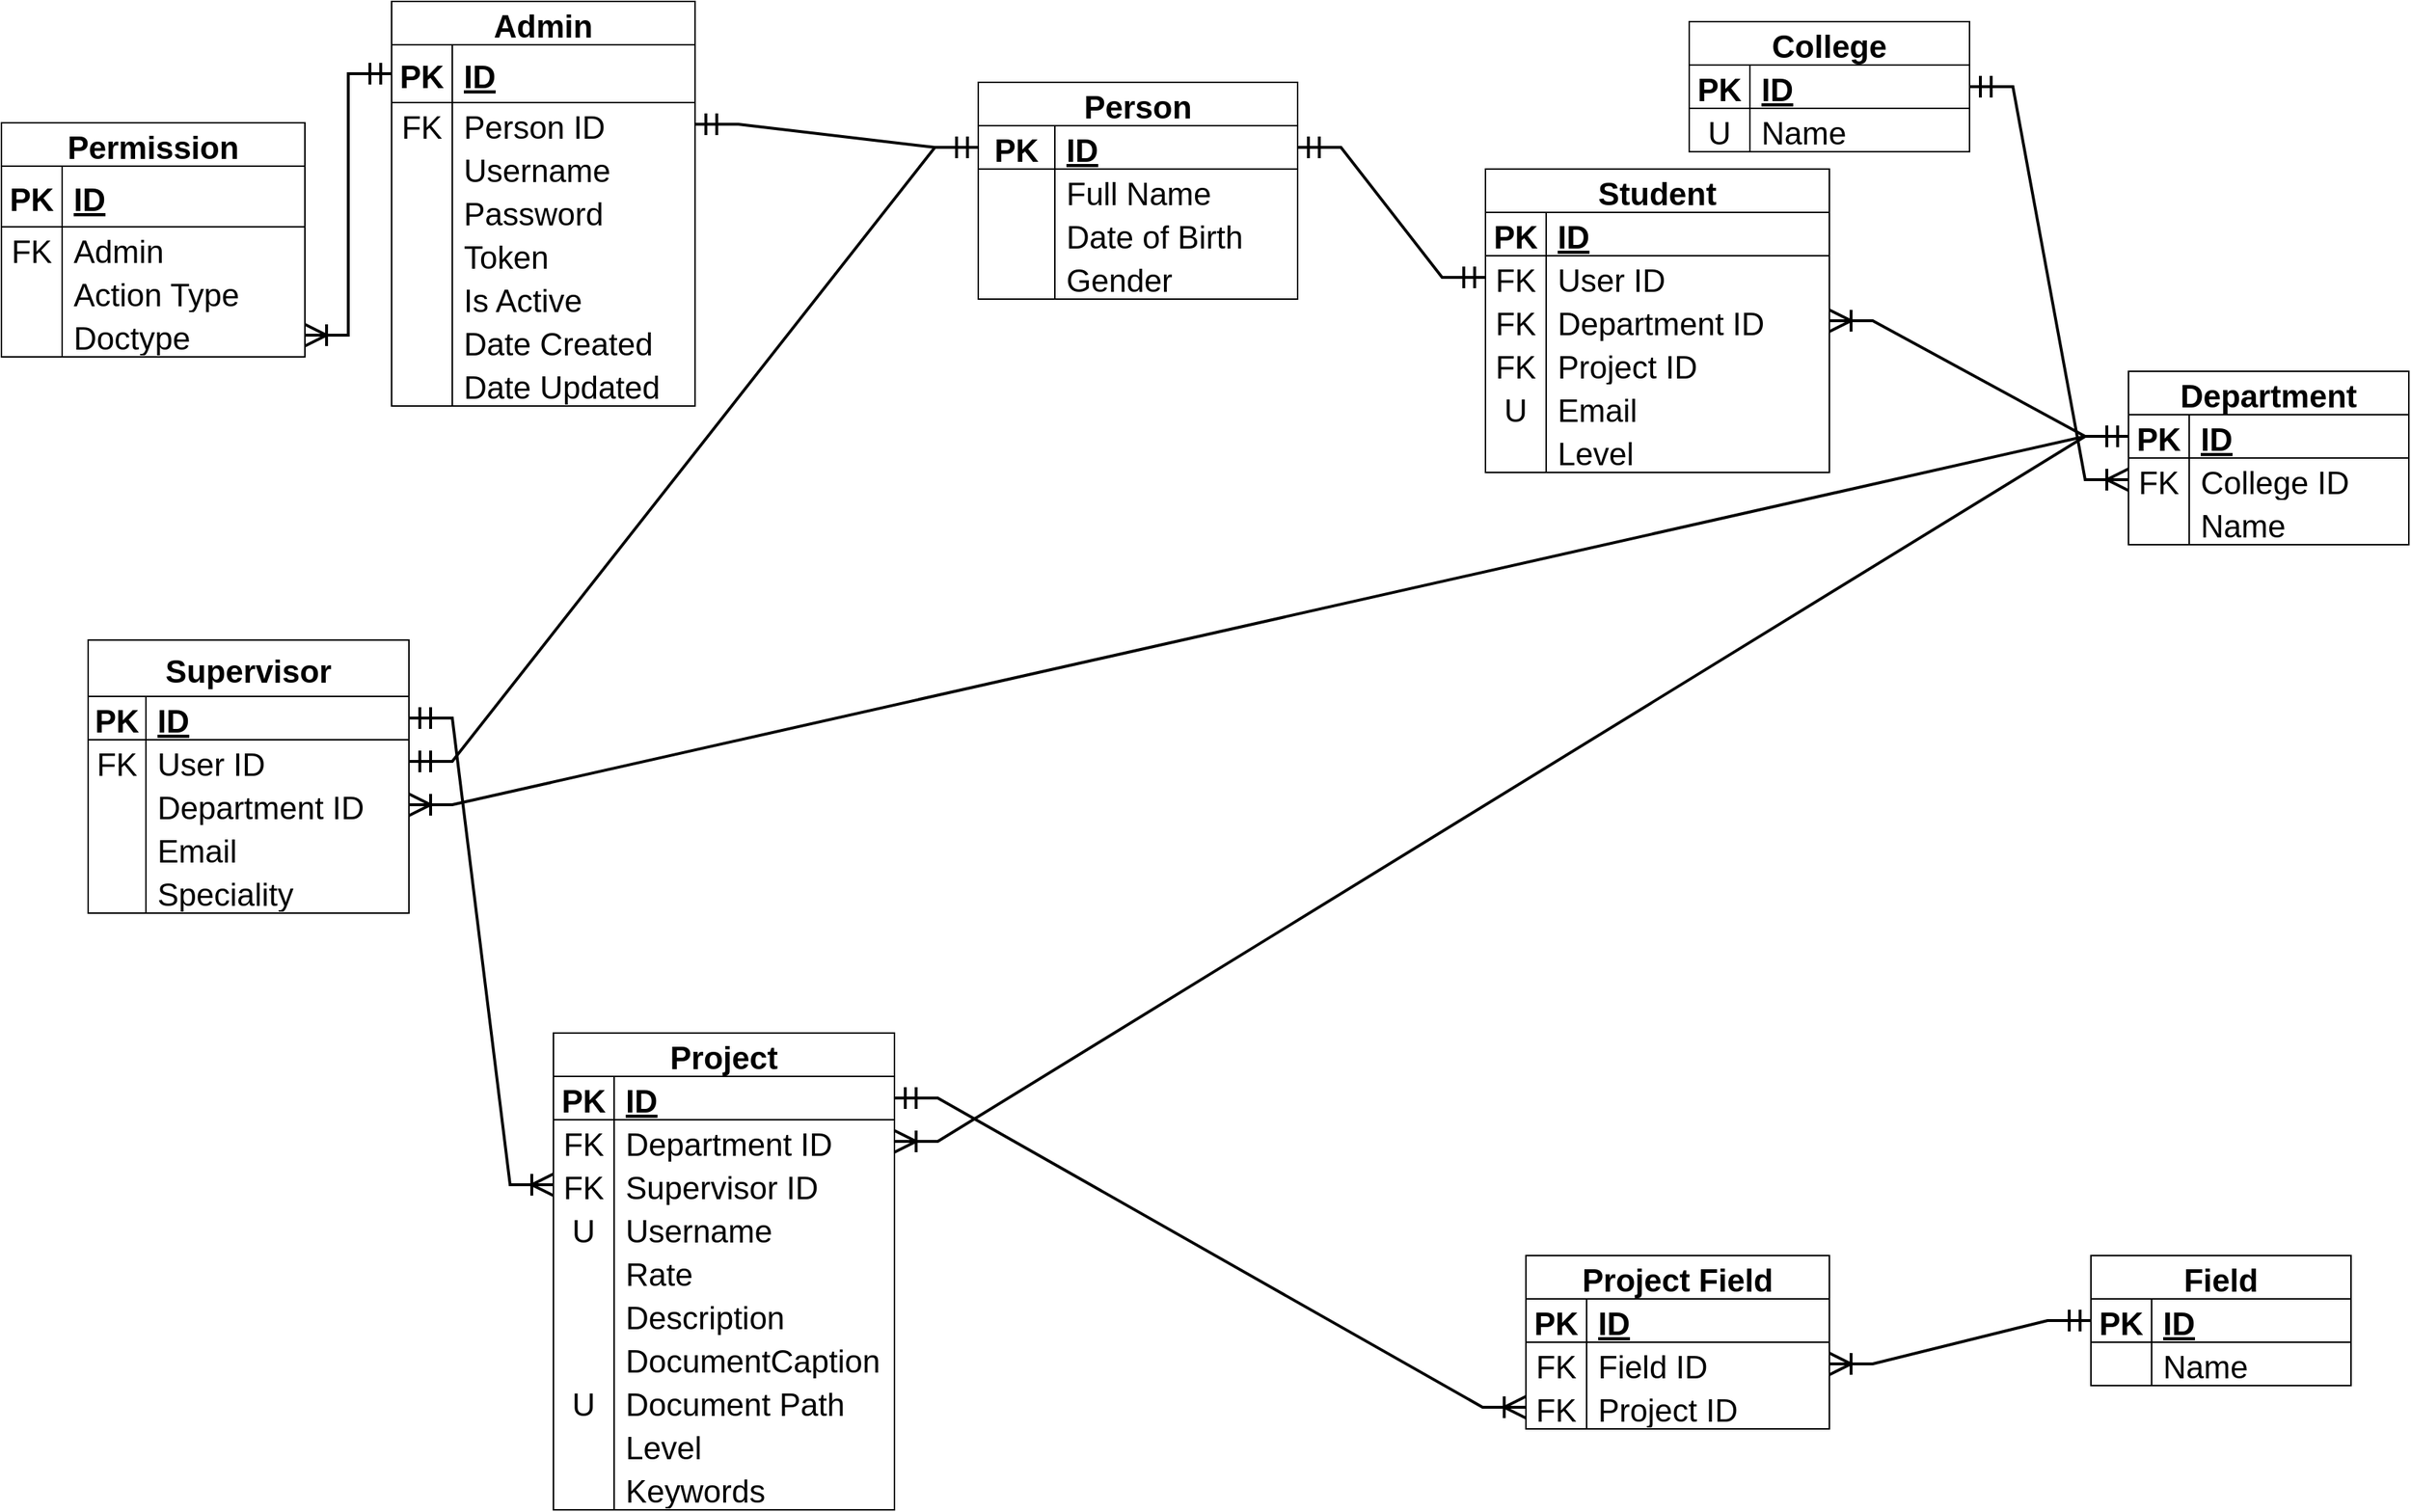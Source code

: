<mxfile version="20.7.4" type="device"><diagram id="R2lEEEUBdFMjLlhIrx00" name="Page-1"><mxGraphModel dx="2676" dy="1296" grid="1" gridSize="14" guides="1" tooltips="1" connect="1" arrows="1" fold="1" page="1" pageScale="1" pageWidth="850" pageHeight="1100" math="0" shadow="0" extFonts="Permanent Marker^https://fonts.googleapis.com/css?family=Permanent+Marker"><root><mxCell id="0"/><mxCell id="1" parent="0"/><mxCell id="oa92ExhBKYQ9j9GB8TFE-1" value="College" style="shape=table;startSize=30;container=1;collapsible=1;childLayout=tableLayout;fixedRows=1;rowLines=0;fontStyle=1;align=center;resizeLast=1;fontSize=22;rounded=0;" parent="1" vertex="1"><mxGeometry x="1178" y="28" width="194" height="90" as="geometry"/></mxCell><mxCell id="oa92ExhBKYQ9j9GB8TFE-2" value="" style="shape=tableRow;horizontal=0;startSize=0;swimlaneHead=0;swimlaneBody=0;fillColor=none;collapsible=0;dropTarget=0;points=[[0,0.5],[1,0.5]];portConstraint=eastwest;top=0;left=0;right=0;bottom=1;fontSize=22;rounded=0;" parent="oa92ExhBKYQ9j9GB8TFE-1" vertex="1"><mxGeometry y="30" width="194" height="30" as="geometry"/></mxCell><mxCell id="oa92ExhBKYQ9j9GB8TFE-3" value="PK" style="shape=partialRectangle;connectable=0;fillColor=none;top=0;left=0;bottom=0;right=0;fontStyle=1;overflow=hidden;fontSize=22;rounded=0;" parent="oa92ExhBKYQ9j9GB8TFE-2" vertex="1"><mxGeometry width="42" height="30" as="geometry"><mxRectangle width="42" height="30" as="alternateBounds"/></mxGeometry></mxCell><mxCell id="oa92ExhBKYQ9j9GB8TFE-4" value="ID" style="shape=partialRectangle;connectable=0;fillColor=none;top=0;left=0;bottom=0;right=0;align=left;spacingLeft=6;fontStyle=5;overflow=hidden;fontSize=22;rounded=0;" parent="oa92ExhBKYQ9j9GB8TFE-2" vertex="1"><mxGeometry x="42" width="152" height="30" as="geometry"><mxRectangle width="152" height="30" as="alternateBounds"/></mxGeometry></mxCell><mxCell id="oa92ExhBKYQ9j9GB8TFE-5" value="" style="shape=tableRow;horizontal=0;startSize=0;swimlaneHead=0;swimlaneBody=0;fillColor=none;collapsible=0;dropTarget=0;points=[[0,0.5],[1,0.5]];portConstraint=eastwest;top=0;left=0;right=0;bottom=0;fontSize=22;rounded=0;" parent="oa92ExhBKYQ9j9GB8TFE-1" vertex="1"><mxGeometry y="60" width="194" height="30" as="geometry"/></mxCell><mxCell id="oa92ExhBKYQ9j9GB8TFE-6" value="U" style="shape=partialRectangle;connectable=0;fillColor=none;top=0;left=0;bottom=0;right=0;editable=1;overflow=hidden;fontSize=22;rounded=0;" parent="oa92ExhBKYQ9j9GB8TFE-5" vertex="1"><mxGeometry width="42" height="30" as="geometry"><mxRectangle width="42" height="30" as="alternateBounds"/></mxGeometry></mxCell><mxCell id="oa92ExhBKYQ9j9GB8TFE-7" value="Name" style="shape=partialRectangle;connectable=0;fillColor=none;top=0;left=0;bottom=0;right=0;align=left;spacingLeft=6;overflow=hidden;fontSize=22;rounded=0;" parent="oa92ExhBKYQ9j9GB8TFE-5" vertex="1"><mxGeometry x="42" width="152" height="30" as="geometry"><mxRectangle width="152" height="30" as="alternateBounds"/></mxGeometry></mxCell><mxCell id="oa92ExhBKYQ9j9GB8TFE-28" value="Person" style="shape=table;startSize=30;container=1;collapsible=1;childLayout=tableLayout;fixedRows=1;rowLines=0;fontStyle=1;align=center;resizeLast=1;fontSize=22;rounded=0;" parent="1" vertex="1"><mxGeometry x="686" y="70" width="221" height="150" as="geometry"/></mxCell><mxCell id="oa92ExhBKYQ9j9GB8TFE-29" value="" style="shape=tableRow;horizontal=0;startSize=0;swimlaneHead=0;swimlaneBody=0;fillColor=none;collapsible=0;dropTarget=0;points=[[0,0.5],[1,0.5]];portConstraint=eastwest;top=0;left=0;right=0;bottom=1;fontSize=22;rounded=0;" parent="oa92ExhBKYQ9j9GB8TFE-28" vertex="1"><mxGeometry y="30" width="221" height="30" as="geometry"/></mxCell><mxCell id="oa92ExhBKYQ9j9GB8TFE-30" value="PK" style="shape=partialRectangle;connectable=0;fillColor=none;top=0;left=0;bottom=0;right=0;fontStyle=1;overflow=hidden;fontSize=22;rounded=0;" parent="oa92ExhBKYQ9j9GB8TFE-29" vertex="1"><mxGeometry width="53" height="30" as="geometry"><mxRectangle width="53" height="30" as="alternateBounds"/></mxGeometry></mxCell><mxCell id="oa92ExhBKYQ9j9GB8TFE-31" value="ID" style="shape=partialRectangle;connectable=0;fillColor=none;top=0;left=0;bottom=0;right=0;align=left;spacingLeft=6;fontStyle=5;overflow=hidden;fontSize=22;rounded=0;" parent="oa92ExhBKYQ9j9GB8TFE-29" vertex="1"><mxGeometry x="53" width="168" height="30" as="geometry"><mxRectangle width="168" height="30" as="alternateBounds"/></mxGeometry></mxCell><mxCell id="oa92ExhBKYQ9j9GB8TFE-32" value="" style="shape=tableRow;horizontal=0;startSize=0;swimlaneHead=0;swimlaneBody=0;fillColor=none;collapsible=0;dropTarget=0;points=[[0,0.5],[1,0.5]];portConstraint=eastwest;top=0;left=0;right=0;bottom=0;fontSize=22;rounded=0;" parent="oa92ExhBKYQ9j9GB8TFE-28" vertex="1"><mxGeometry y="60" width="221" height="30" as="geometry"/></mxCell><mxCell id="oa92ExhBKYQ9j9GB8TFE-33" value="" style="shape=partialRectangle;connectable=0;fillColor=none;top=0;left=0;bottom=0;right=0;editable=1;overflow=hidden;fontSize=22;rounded=0;" parent="oa92ExhBKYQ9j9GB8TFE-32" vertex="1"><mxGeometry width="53" height="30" as="geometry"><mxRectangle width="53" height="30" as="alternateBounds"/></mxGeometry></mxCell><mxCell id="oa92ExhBKYQ9j9GB8TFE-34" value="Full Name" style="shape=partialRectangle;connectable=0;fillColor=none;top=0;left=0;bottom=0;right=0;align=left;spacingLeft=6;overflow=hidden;fontSize=22;rounded=0;" parent="oa92ExhBKYQ9j9GB8TFE-32" vertex="1"><mxGeometry x="53" width="168" height="30" as="geometry"><mxRectangle width="168" height="30" as="alternateBounds"/></mxGeometry></mxCell><mxCell id="oa92ExhBKYQ9j9GB8TFE-35" value="" style="shape=tableRow;horizontal=0;startSize=0;swimlaneHead=0;swimlaneBody=0;fillColor=none;collapsible=0;dropTarget=0;points=[[0,0.5],[1,0.5]];portConstraint=eastwest;top=0;left=0;right=0;bottom=0;fontSize=22;rounded=0;" parent="oa92ExhBKYQ9j9GB8TFE-28" vertex="1"><mxGeometry y="90" width="221" height="30" as="geometry"/></mxCell><mxCell id="oa92ExhBKYQ9j9GB8TFE-36" value="" style="shape=partialRectangle;connectable=0;fillColor=none;top=0;left=0;bottom=0;right=0;editable=1;overflow=hidden;fontSize=22;rounded=0;" parent="oa92ExhBKYQ9j9GB8TFE-35" vertex="1"><mxGeometry width="53" height="30" as="geometry"><mxRectangle width="53" height="30" as="alternateBounds"/></mxGeometry></mxCell><mxCell id="oa92ExhBKYQ9j9GB8TFE-37" value="Date of Birth" style="shape=partialRectangle;connectable=0;fillColor=none;top=0;left=0;bottom=0;right=0;align=left;spacingLeft=6;overflow=hidden;fontSize=22;rounded=0;" parent="oa92ExhBKYQ9j9GB8TFE-35" vertex="1"><mxGeometry x="53" width="168" height="30" as="geometry"><mxRectangle width="168" height="30" as="alternateBounds"/></mxGeometry></mxCell><mxCell id="oa92ExhBKYQ9j9GB8TFE-41" value="" style="shape=tableRow;horizontal=0;startSize=0;swimlaneHead=0;swimlaneBody=0;fillColor=none;collapsible=0;dropTarget=0;points=[[0,0.5],[1,0.5]];portConstraint=eastwest;top=0;left=0;right=0;bottom=0;fontSize=22;rounded=0;" parent="oa92ExhBKYQ9j9GB8TFE-28" vertex="1"><mxGeometry y="120" width="221" height="30" as="geometry"/></mxCell><mxCell id="oa92ExhBKYQ9j9GB8TFE-42" value="" style="shape=partialRectangle;connectable=0;fillColor=none;top=0;left=0;bottom=0;right=0;editable=1;overflow=hidden;fontSize=22;rounded=0;" parent="oa92ExhBKYQ9j9GB8TFE-41" vertex="1"><mxGeometry width="53" height="30" as="geometry"><mxRectangle width="53" height="30" as="alternateBounds"/></mxGeometry></mxCell><mxCell id="oa92ExhBKYQ9j9GB8TFE-43" value="Gender" style="shape=partialRectangle;connectable=0;fillColor=none;top=0;left=0;bottom=0;right=0;align=left;spacingLeft=6;overflow=hidden;fontSize=22;rounded=0;" parent="oa92ExhBKYQ9j9GB8TFE-41" vertex="1"><mxGeometry x="53" width="168" height="30" as="geometry"><mxRectangle width="168" height="30" as="alternateBounds"/></mxGeometry></mxCell><mxCell id="oa92ExhBKYQ9j9GB8TFE-59" value="Department" style="shape=table;startSize=30;container=1;collapsible=1;childLayout=tableLayout;fixedRows=1;rowLines=0;fontStyle=1;align=center;resizeLast=1;fontSize=22;rounded=0;" parent="1" vertex="1"><mxGeometry x="1482" y="270" width="194" height="120" as="geometry"/></mxCell><mxCell id="oa92ExhBKYQ9j9GB8TFE-60" value="" style="shape=tableRow;horizontal=0;startSize=0;swimlaneHead=0;swimlaneBody=0;fillColor=none;collapsible=0;dropTarget=0;points=[[0,0.5],[1,0.5]];portConstraint=eastwest;top=0;left=0;right=0;bottom=1;fontSize=22;rounded=0;" parent="oa92ExhBKYQ9j9GB8TFE-59" vertex="1"><mxGeometry y="30" width="194" height="30" as="geometry"/></mxCell><mxCell id="oa92ExhBKYQ9j9GB8TFE-61" value="PK" style="shape=partialRectangle;connectable=0;fillColor=none;top=0;left=0;bottom=0;right=0;fontStyle=1;overflow=hidden;fontSize=22;rounded=0;" parent="oa92ExhBKYQ9j9GB8TFE-60" vertex="1"><mxGeometry width="42" height="30" as="geometry"><mxRectangle width="42" height="30" as="alternateBounds"/></mxGeometry></mxCell><mxCell id="oa92ExhBKYQ9j9GB8TFE-62" value="ID" style="shape=partialRectangle;connectable=0;fillColor=none;top=0;left=0;bottom=0;right=0;align=left;spacingLeft=6;fontStyle=5;overflow=hidden;fontSize=22;rounded=0;" parent="oa92ExhBKYQ9j9GB8TFE-60" vertex="1"><mxGeometry x="42" width="152" height="30" as="geometry"><mxRectangle width="152" height="30" as="alternateBounds"/></mxGeometry></mxCell><mxCell id="oa92ExhBKYQ9j9GB8TFE-66" value="" style="shape=tableRow;horizontal=0;startSize=0;swimlaneHead=0;swimlaneBody=0;fillColor=none;collapsible=0;dropTarget=0;points=[[0,0.5],[1,0.5]];portConstraint=eastwest;top=0;left=0;right=0;bottom=0;fontSize=22;rounded=0;" parent="oa92ExhBKYQ9j9GB8TFE-59" vertex="1"><mxGeometry y="60" width="194" height="30" as="geometry"/></mxCell><mxCell id="oa92ExhBKYQ9j9GB8TFE-67" value="FK" style="shape=partialRectangle;connectable=0;fillColor=none;top=0;left=0;bottom=0;right=0;editable=1;overflow=hidden;fontSize=22;rounded=0;" parent="oa92ExhBKYQ9j9GB8TFE-66" vertex="1"><mxGeometry width="42" height="30" as="geometry"><mxRectangle width="42" height="30" as="alternateBounds"/></mxGeometry></mxCell><mxCell id="oa92ExhBKYQ9j9GB8TFE-68" value="College ID" style="shape=partialRectangle;connectable=0;fillColor=none;top=0;left=0;bottom=0;right=0;align=left;spacingLeft=6;overflow=hidden;fontSize=22;rounded=0;" parent="oa92ExhBKYQ9j9GB8TFE-66" vertex="1"><mxGeometry x="42" width="152" height="30" as="geometry"><mxRectangle width="152" height="30" as="alternateBounds"/></mxGeometry></mxCell><mxCell id="oa92ExhBKYQ9j9GB8TFE-63" value="" style="shape=tableRow;horizontal=0;startSize=0;swimlaneHead=0;swimlaneBody=0;fillColor=none;collapsible=0;dropTarget=0;points=[[0,0.5],[1,0.5]];portConstraint=eastwest;top=0;left=0;right=0;bottom=0;fontSize=22;rounded=0;" parent="oa92ExhBKYQ9j9GB8TFE-59" vertex="1"><mxGeometry y="90" width="194" height="30" as="geometry"/></mxCell><mxCell id="oa92ExhBKYQ9j9GB8TFE-64" value="" style="shape=partialRectangle;connectable=0;fillColor=none;top=0;left=0;bottom=0;right=0;editable=1;overflow=hidden;fontSize=22;rounded=0;" parent="oa92ExhBKYQ9j9GB8TFE-63" vertex="1"><mxGeometry width="42" height="30" as="geometry"><mxRectangle width="42" height="30" as="alternateBounds"/></mxGeometry></mxCell><mxCell id="oa92ExhBKYQ9j9GB8TFE-65" value="Name" style="shape=partialRectangle;connectable=0;fillColor=none;top=0;left=0;bottom=0;right=0;align=left;spacingLeft=6;overflow=hidden;fontSize=22;rounded=0;" parent="oa92ExhBKYQ9j9GB8TFE-63" vertex="1"><mxGeometry x="42" width="152" height="30" as="geometry"><mxRectangle width="152" height="30" as="alternateBounds"/></mxGeometry></mxCell><mxCell id="oa92ExhBKYQ9j9GB8TFE-75" value="Admin" style="shape=table;startSize=30;container=1;collapsible=1;childLayout=tableLayout;fixedRows=1;rowLines=0;fontStyle=1;align=center;resizeLast=1;fontSize=22;rounded=0;" parent="1" vertex="1"><mxGeometry x="280" y="14" width="210" height="280" as="geometry"/></mxCell><mxCell id="oa92ExhBKYQ9j9GB8TFE-76" value="" style="shape=tableRow;horizontal=0;startSize=0;swimlaneHead=0;swimlaneBody=0;fillColor=none;collapsible=0;dropTarget=0;points=[[0,0.5],[1,0.5]];portConstraint=eastwest;top=0;left=0;right=0;bottom=1;fontSize=22;rounded=0;" parent="oa92ExhBKYQ9j9GB8TFE-75" vertex="1"><mxGeometry y="30" width="210" height="40" as="geometry"/></mxCell><mxCell id="oa92ExhBKYQ9j9GB8TFE-77" value="PK" style="shape=partialRectangle;connectable=0;fillColor=none;top=0;left=0;bottom=0;right=0;fontStyle=1;overflow=hidden;fontSize=22;rounded=0;" parent="oa92ExhBKYQ9j9GB8TFE-76" vertex="1"><mxGeometry width="42" height="40" as="geometry"><mxRectangle width="42" height="40" as="alternateBounds"/></mxGeometry></mxCell><mxCell id="oa92ExhBKYQ9j9GB8TFE-78" value="ID" style="shape=partialRectangle;connectable=0;fillColor=none;top=0;left=0;bottom=0;right=0;align=left;spacingLeft=6;fontStyle=5;overflow=hidden;fontSize=22;rounded=0;" parent="oa92ExhBKYQ9j9GB8TFE-76" vertex="1"><mxGeometry x="42" width="168" height="40" as="geometry"><mxRectangle width="168" height="40" as="alternateBounds"/></mxGeometry></mxCell><mxCell id="oa92ExhBKYQ9j9GB8TFE-79" value="" style="shape=tableRow;horizontal=0;startSize=0;swimlaneHead=0;swimlaneBody=0;fillColor=none;collapsible=0;dropTarget=0;points=[[0,0.5],[1,0.5]];portConstraint=eastwest;top=0;left=0;right=0;bottom=0;fontSize=22;rounded=0;" parent="oa92ExhBKYQ9j9GB8TFE-75" vertex="1"><mxGeometry y="70" width="210" height="30" as="geometry"/></mxCell><mxCell id="oa92ExhBKYQ9j9GB8TFE-80" value="FK" style="shape=partialRectangle;connectable=0;fillColor=none;top=0;left=0;bottom=0;right=0;editable=1;overflow=hidden;fontSize=22;rounded=0;" parent="oa92ExhBKYQ9j9GB8TFE-79" vertex="1"><mxGeometry width="42" height="30" as="geometry"><mxRectangle width="42" height="30" as="alternateBounds"/></mxGeometry></mxCell><mxCell id="oa92ExhBKYQ9j9GB8TFE-81" value="Person ID" style="shape=partialRectangle;connectable=0;fillColor=none;top=0;left=0;bottom=0;right=0;align=left;spacingLeft=6;overflow=hidden;fontSize=22;rounded=0;" parent="oa92ExhBKYQ9j9GB8TFE-79" vertex="1"><mxGeometry x="42" width="168" height="30" as="geometry"><mxRectangle width="168" height="30" as="alternateBounds"/></mxGeometry></mxCell><mxCell id="oa92ExhBKYQ9j9GB8TFE-94" value="" style="shape=tableRow;horizontal=0;startSize=0;swimlaneHead=0;swimlaneBody=0;fillColor=none;collapsible=0;dropTarget=0;points=[[0,0.5],[1,0.5]];portConstraint=eastwest;top=0;left=0;right=0;bottom=0;fontSize=22;rounded=0;" parent="oa92ExhBKYQ9j9GB8TFE-75" vertex="1"><mxGeometry y="100" width="210" height="30" as="geometry"/></mxCell><mxCell id="oa92ExhBKYQ9j9GB8TFE-95" value="" style="shape=partialRectangle;connectable=0;fillColor=none;top=0;left=0;bottom=0;right=0;editable=1;overflow=hidden;fontSize=22;rounded=0;" parent="oa92ExhBKYQ9j9GB8TFE-94" vertex="1"><mxGeometry width="42" height="30" as="geometry"><mxRectangle width="42" height="30" as="alternateBounds"/></mxGeometry></mxCell><mxCell id="oa92ExhBKYQ9j9GB8TFE-96" value="Username" style="shape=partialRectangle;connectable=0;fillColor=none;top=0;left=0;bottom=0;right=0;align=left;spacingLeft=6;overflow=hidden;fontSize=22;rounded=0;" parent="oa92ExhBKYQ9j9GB8TFE-94" vertex="1"><mxGeometry x="42" width="168" height="30" as="geometry"><mxRectangle width="168" height="30" as="alternateBounds"/></mxGeometry></mxCell><mxCell id="oa92ExhBKYQ9j9GB8TFE-97" value="" style="shape=tableRow;horizontal=0;startSize=0;swimlaneHead=0;swimlaneBody=0;fillColor=none;collapsible=0;dropTarget=0;points=[[0,0.5],[1,0.5]];portConstraint=eastwest;top=0;left=0;right=0;bottom=0;fontSize=22;rounded=0;" parent="oa92ExhBKYQ9j9GB8TFE-75" vertex="1"><mxGeometry y="130" width="210" height="30" as="geometry"/></mxCell><mxCell id="oa92ExhBKYQ9j9GB8TFE-98" value="" style="shape=partialRectangle;connectable=0;fillColor=none;top=0;left=0;bottom=0;right=0;editable=1;overflow=hidden;fontSize=22;rounded=0;" parent="oa92ExhBKYQ9j9GB8TFE-97" vertex="1"><mxGeometry width="42" height="30" as="geometry"><mxRectangle width="42" height="30" as="alternateBounds"/></mxGeometry></mxCell><mxCell id="oa92ExhBKYQ9j9GB8TFE-99" value="Password" style="shape=partialRectangle;connectable=0;fillColor=none;top=0;left=0;bottom=0;right=0;align=left;spacingLeft=6;overflow=hidden;fontSize=22;rounded=0;" parent="oa92ExhBKYQ9j9GB8TFE-97" vertex="1"><mxGeometry x="42" width="168" height="30" as="geometry"><mxRectangle width="168" height="30" as="alternateBounds"/></mxGeometry></mxCell><mxCell id="kqHFHRq6Yv7GbE1IO-cX-10" value="" style="shape=tableRow;horizontal=0;startSize=0;swimlaneHead=0;swimlaneBody=0;fillColor=none;collapsible=0;dropTarget=0;points=[[0,0.5],[1,0.5]];portConstraint=eastwest;top=0;left=0;right=0;bottom=0;fontSize=22;rounded=0;" vertex="1" parent="oa92ExhBKYQ9j9GB8TFE-75"><mxGeometry y="160" width="210" height="30" as="geometry"/></mxCell><mxCell id="kqHFHRq6Yv7GbE1IO-cX-11" value="" style="shape=partialRectangle;connectable=0;fillColor=none;top=0;left=0;bottom=0;right=0;editable=1;overflow=hidden;fontSize=22;rounded=0;" vertex="1" parent="kqHFHRq6Yv7GbE1IO-cX-10"><mxGeometry width="42" height="30" as="geometry"><mxRectangle width="42" height="30" as="alternateBounds"/></mxGeometry></mxCell><mxCell id="kqHFHRq6Yv7GbE1IO-cX-12" value="Token" style="shape=partialRectangle;connectable=0;fillColor=none;top=0;left=0;bottom=0;right=0;align=left;spacingLeft=6;overflow=hidden;fontSize=22;rounded=0;" vertex="1" parent="kqHFHRq6Yv7GbE1IO-cX-10"><mxGeometry x="42" width="168" height="30" as="geometry"><mxRectangle width="168" height="30" as="alternateBounds"/></mxGeometry></mxCell><mxCell id="kqHFHRq6Yv7GbE1IO-cX-13" value="" style="shape=tableRow;horizontal=0;startSize=0;swimlaneHead=0;swimlaneBody=0;fillColor=none;collapsible=0;dropTarget=0;points=[[0,0.5],[1,0.5]];portConstraint=eastwest;top=0;left=0;right=0;bottom=0;fontSize=22;rounded=0;" vertex="1" parent="oa92ExhBKYQ9j9GB8TFE-75"><mxGeometry y="190" width="210" height="30" as="geometry"/></mxCell><mxCell id="kqHFHRq6Yv7GbE1IO-cX-14" value="" style="shape=partialRectangle;connectable=0;fillColor=none;top=0;left=0;bottom=0;right=0;editable=1;overflow=hidden;fontSize=22;rounded=0;" vertex="1" parent="kqHFHRq6Yv7GbE1IO-cX-13"><mxGeometry width="42" height="30" as="geometry"><mxRectangle width="42" height="30" as="alternateBounds"/></mxGeometry></mxCell><mxCell id="kqHFHRq6Yv7GbE1IO-cX-15" value="Is Active" style="shape=partialRectangle;connectable=0;fillColor=none;top=0;left=0;bottom=0;right=0;align=left;spacingLeft=6;overflow=hidden;fontSize=22;rounded=0;" vertex="1" parent="kqHFHRq6Yv7GbE1IO-cX-13"><mxGeometry x="42" width="168" height="30" as="geometry"><mxRectangle width="168" height="30" as="alternateBounds"/></mxGeometry></mxCell><mxCell id="kqHFHRq6Yv7GbE1IO-cX-16" value="" style="shape=tableRow;horizontal=0;startSize=0;swimlaneHead=0;swimlaneBody=0;fillColor=none;collapsible=0;dropTarget=0;points=[[0,0.5],[1,0.5]];portConstraint=eastwest;top=0;left=0;right=0;bottom=0;fontSize=22;rounded=0;" vertex="1" parent="oa92ExhBKYQ9j9GB8TFE-75"><mxGeometry y="220" width="210" height="30" as="geometry"/></mxCell><mxCell id="kqHFHRq6Yv7GbE1IO-cX-17" value="" style="shape=partialRectangle;connectable=0;fillColor=none;top=0;left=0;bottom=0;right=0;editable=1;overflow=hidden;fontSize=22;rounded=0;" vertex="1" parent="kqHFHRq6Yv7GbE1IO-cX-16"><mxGeometry width="42" height="30" as="geometry"><mxRectangle width="42" height="30" as="alternateBounds"/></mxGeometry></mxCell><mxCell id="kqHFHRq6Yv7GbE1IO-cX-18" value="Date Created" style="shape=partialRectangle;connectable=0;fillColor=none;top=0;left=0;bottom=0;right=0;align=left;spacingLeft=6;overflow=hidden;fontSize=22;rounded=0;" vertex="1" parent="kqHFHRq6Yv7GbE1IO-cX-16"><mxGeometry x="42" width="168" height="30" as="geometry"><mxRectangle width="168" height="30" as="alternateBounds"/></mxGeometry></mxCell><mxCell id="kqHFHRq6Yv7GbE1IO-cX-19" value="" style="shape=tableRow;horizontal=0;startSize=0;swimlaneHead=0;swimlaneBody=0;fillColor=none;collapsible=0;dropTarget=0;points=[[0,0.5],[1,0.5]];portConstraint=eastwest;top=0;left=0;right=0;bottom=0;fontSize=22;rounded=0;" vertex="1" parent="oa92ExhBKYQ9j9GB8TFE-75"><mxGeometry y="250" width="210" height="30" as="geometry"/></mxCell><mxCell id="kqHFHRq6Yv7GbE1IO-cX-20" value="" style="shape=partialRectangle;connectable=0;fillColor=none;top=0;left=0;bottom=0;right=0;editable=1;overflow=hidden;fontSize=22;rounded=0;" vertex="1" parent="kqHFHRq6Yv7GbE1IO-cX-19"><mxGeometry width="42" height="30" as="geometry"><mxRectangle width="42" height="30" as="alternateBounds"/></mxGeometry></mxCell><mxCell id="kqHFHRq6Yv7GbE1IO-cX-21" value="Date Updated" style="shape=partialRectangle;connectable=0;fillColor=none;top=0;left=0;bottom=0;right=0;align=left;spacingLeft=6;overflow=hidden;fontSize=22;rounded=0;" vertex="1" parent="kqHFHRq6Yv7GbE1IO-cX-19"><mxGeometry x="42" width="168" height="30" as="geometry"><mxRectangle width="168" height="30" as="alternateBounds"/></mxGeometry></mxCell><mxCell id="oa92ExhBKYQ9j9GB8TFE-100" value="Permission" style="shape=table;startSize=30;container=1;collapsible=1;childLayout=tableLayout;fixedRows=1;rowLines=0;fontStyle=1;align=center;resizeLast=1;fontSize=22;rounded=0;" parent="1" vertex="1"><mxGeometry x="10" y="98" width="210" height="162" as="geometry"/></mxCell><mxCell id="oa92ExhBKYQ9j9GB8TFE-101" value="" style="shape=tableRow;horizontal=0;startSize=0;swimlaneHead=0;swimlaneBody=0;fillColor=none;collapsible=0;dropTarget=0;points=[[0,0.5],[1,0.5]];portConstraint=eastwest;top=0;left=0;right=0;bottom=1;fontSize=22;rounded=0;" parent="oa92ExhBKYQ9j9GB8TFE-100" vertex="1"><mxGeometry y="30" width="210" height="42" as="geometry"/></mxCell><mxCell id="oa92ExhBKYQ9j9GB8TFE-102" value="PK" style="shape=partialRectangle;connectable=0;fillColor=none;top=0;left=0;bottom=0;right=0;fontStyle=1;overflow=hidden;fontSize=22;rounded=0;" parent="oa92ExhBKYQ9j9GB8TFE-101" vertex="1"><mxGeometry width="42" height="42" as="geometry"><mxRectangle width="42" height="42" as="alternateBounds"/></mxGeometry></mxCell><mxCell id="oa92ExhBKYQ9j9GB8TFE-103" value="ID" style="shape=partialRectangle;connectable=0;fillColor=none;top=0;left=0;bottom=0;right=0;align=left;spacingLeft=6;fontStyle=5;overflow=hidden;fontSize=22;rounded=0;" parent="oa92ExhBKYQ9j9GB8TFE-101" vertex="1"><mxGeometry x="42" width="168" height="42" as="geometry"><mxRectangle width="168" height="42" as="alternateBounds"/></mxGeometry></mxCell><mxCell id="oa92ExhBKYQ9j9GB8TFE-104" value="" style="shape=tableRow;horizontal=0;startSize=0;swimlaneHead=0;swimlaneBody=0;fillColor=none;collapsible=0;dropTarget=0;points=[[0,0.5],[1,0.5]];portConstraint=eastwest;top=0;left=0;right=0;bottom=0;fontSize=22;rounded=0;" parent="oa92ExhBKYQ9j9GB8TFE-100" vertex="1"><mxGeometry y="72" width="210" height="30" as="geometry"/></mxCell><mxCell id="oa92ExhBKYQ9j9GB8TFE-105" value="FK" style="shape=partialRectangle;connectable=0;fillColor=none;top=0;left=0;bottom=0;right=0;editable=1;overflow=hidden;fontSize=22;rounded=0;" parent="oa92ExhBKYQ9j9GB8TFE-104" vertex="1"><mxGeometry width="42" height="30" as="geometry"><mxRectangle width="42" height="30" as="alternateBounds"/></mxGeometry></mxCell><mxCell id="oa92ExhBKYQ9j9GB8TFE-106" value="Admin" style="shape=partialRectangle;connectable=0;fillColor=none;top=0;left=0;bottom=0;right=0;align=left;spacingLeft=6;overflow=hidden;fontSize=22;rounded=0;" parent="oa92ExhBKYQ9j9GB8TFE-104" vertex="1"><mxGeometry x="42" width="168" height="30" as="geometry"><mxRectangle width="168" height="30" as="alternateBounds"/></mxGeometry></mxCell><mxCell id="oa92ExhBKYQ9j9GB8TFE-119" value="" style="shape=tableRow;horizontal=0;startSize=0;swimlaneHead=0;swimlaneBody=0;fillColor=none;collapsible=0;dropTarget=0;points=[[0,0.5],[1,0.5]];portConstraint=eastwest;top=0;left=0;right=0;bottom=0;fontSize=22;rounded=0;" parent="oa92ExhBKYQ9j9GB8TFE-100" vertex="1"><mxGeometry y="102" width="210" height="30" as="geometry"/></mxCell><mxCell id="oa92ExhBKYQ9j9GB8TFE-120" value="" style="shape=partialRectangle;connectable=0;fillColor=none;top=0;left=0;bottom=0;right=0;editable=1;overflow=hidden;fontSize=22;rounded=0;" parent="oa92ExhBKYQ9j9GB8TFE-119" vertex="1"><mxGeometry width="42" height="30" as="geometry"><mxRectangle width="42" height="30" as="alternateBounds"/></mxGeometry></mxCell><mxCell id="oa92ExhBKYQ9j9GB8TFE-121" value="Action Type" style="shape=partialRectangle;connectable=0;fillColor=none;top=0;left=0;bottom=0;right=0;align=left;spacingLeft=6;overflow=hidden;fontSize=22;rounded=0;" parent="oa92ExhBKYQ9j9GB8TFE-119" vertex="1"><mxGeometry x="42" width="168" height="30" as="geometry"><mxRectangle width="168" height="30" as="alternateBounds"/></mxGeometry></mxCell><mxCell id="oa92ExhBKYQ9j9GB8TFE-122" value="" style="shape=tableRow;horizontal=0;startSize=0;swimlaneHead=0;swimlaneBody=0;fillColor=none;collapsible=0;dropTarget=0;points=[[0,0.5],[1,0.5]];portConstraint=eastwest;top=0;left=0;right=0;bottom=0;fontSize=22;rounded=0;" parent="oa92ExhBKYQ9j9GB8TFE-100" vertex="1"><mxGeometry y="132" width="210" height="30" as="geometry"/></mxCell><mxCell id="oa92ExhBKYQ9j9GB8TFE-123" value="" style="shape=partialRectangle;connectable=0;fillColor=none;top=0;left=0;bottom=0;right=0;editable=1;overflow=hidden;fontSize=22;rounded=0;" parent="oa92ExhBKYQ9j9GB8TFE-122" vertex="1"><mxGeometry width="42" height="30" as="geometry"><mxRectangle width="42" height="30" as="alternateBounds"/></mxGeometry></mxCell><mxCell id="oa92ExhBKYQ9j9GB8TFE-124" value="Doctype" style="shape=partialRectangle;connectable=0;fillColor=none;top=0;left=0;bottom=0;right=0;align=left;spacingLeft=6;overflow=hidden;fontSize=22;rounded=0;" parent="oa92ExhBKYQ9j9GB8TFE-122" vertex="1"><mxGeometry x="42" width="168" height="30" as="geometry"><mxRectangle width="168" height="30" as="alternateBounds"/></mxGeometry></mxCell><mxCell id="oa92ExhBKYQ9j9GB8TFE-128" value="Supervisor" style="shape=table;startSize=39;container=1;collapsible=1;childLayout=tableLayout;fixedRows=1;rowLines=0;fontStyle=1;align=center;resizeLast=1;fontSize=22;rounded=0;" parent="1" vertex="1"><mxGeometry x="70" y="456" width="222" height="189" as="geometry"/></mxCell><mxCell id="oa92ExhBKYQ9j9GB8TFE-129" value="" style="shape=tableRow;horizontal=0;startSize=0;swimlaneHead=0;swimlaneBody=0;fillColor=none;collapsible=0;dropTarget=0;points=[[0,0.5],[1,0.5]];portConstraint=eastwest;top=0;left=0;right=0;bottom=1;fontSize=22;rounded=0;" parent="oa92ExhBKYQ9j9GB8TFE-128" vertex="1"><mxGeometry y="39" width="222" height="30" as="geometry"/></mxCell><mxCell id="oa92ExhBKYQ9j9GB8TFE-130" value="PK" style="shape=partialRectangle;connectable=0;fillColor=none;top=0;left=0;bottom=0;right=0;fontStyle=1;overflow=hidden;fontSize=22;rounded=0;" parent="oa92ExhBKYQ9j9GB8TFE-129" vertex="1"><mxGeometry width="40" height="30" as="geometry"><mxRectangle width="40" height="30" as="alternateBounds"/></mxGeometry></mxCell><mxCell id="oa92ExhBKYQ9j9GB8TFE-131" value="ID" style="shape=partialRectangle;connectable=0;fillColor=none;top=0;left=0;bottom=0;right=0;align=left;spacingLeft=6;fontStyle=5;overflow=hidden;fontSize=22;rounded=0;" parent="oa92ExhBKYQ9j9GB8TFE-129" vertex="1"><mxGeometry x="40" width="182" height="30" as="geometry"><mxRectangle width="182" height="30" as="alternateBounds"/></mxGeometry></mxCell><mxCell id="oa92ExhBKYQ9j9GB8TFE-132" value="" style="shape=tableRow;horizontal=0;startSize=0;swimlaneHead=0;swimlaneBody=0;fillColor=none;collapsible=0;dropTarget=0;points=[[0,0.5],[1,0.5]];portConstraint=eastwest;top=0;left=0;right=0;bottom=0;fontSize=22;rounded=0;" parent="oa92ExhBKYQ9j9GB8TFE-128" vertex="1"><mxGeometry y="69" width="222" height="30" as="geometry"/></mxCell><mxCell id="oa92ExhBKYQ9j9GB8TFE-133" value="FK" style="shape=partialRectangle;connectable=0;fillColor=none;top=0;left=0;bottom=0;right=0;editable=1;overflow=hidden;fontSize=22;rounded=0;" parent="oa92ExhBKYQ9j9GB8TFE-132" vertex="1"><mxGeometry width="40" height="30" as="geometry"><mxRectangle width="40" height="30" as="alternateBounds"/></mxGeometry></mxCell><mxCell id="oa92ExhBKYQ9j9GB8TFE-134" value="User ID" style="shape=partialRectangle;connectable=0;fillColor=none;top=0;left=0;bottom=0;right=0;align=left;spacingLeft=6;overflow=hidden;fontSize=22;rounded=0;" parent="oa92ExhBKYQ9j9GB8TFE-132" vertex="1"><mxGeometry x="40" width="182" height="30" as="geometry"><mxRectangle width="182" height="30" as="alternateBounds"/></mxGeometry></mxCell><mxCell id="XwWxjNPU_fihEfjMvPpZ-107" value="" style="shape=tableRow;horizontal=0;startSize=0;swimlaneHead=0;swimlaneBody=0;fillColor=none;collapsible=0;dropTarget=0;points=[[0,0.5],[1,0.5]];portConstraint=eastwest;top=0;left=0;right=0;bottom=0;fontSize=22;rounded=0;" parent="oa92ExhBKYQ9j9GB8TFE-128" vertex="1"><mxGeometry y="99" width="222" height="30" as="geometry"/></mxCell><mxCell id="XwWxjNPU_fihEfjMvPpZ-108" value="" style="shape=partialRectangle;connectable=0;fillColor=none;top=0;left=0;bottom=0;right=0;editable=1;overflow=hidden;fontSize=22;rounded=0;" parent="XwWxjNPU_fihEfjMvPpZ-107" vertex="1"><mxGeometry width="40" height="30" as="geometry"><mxRectangle width="40" height="30" as="alternateBounds"/></mxGeometry></mxCell><mxCell id="XwWxjNPU_fihEfjMvPpZ-109" value="Department ID" style="shape=partialRectangle;connectable=0;fillColor=none;top=0;left=0;bottom=0;right=0;align=left;spacingLeft=6;overflow=hidden;fontSize=22;rounded=0;" parent="XwWxjNPU_fihEfjMvPpZ-107" vertex="1"><mxGeometry x="40" width="182" height="30" as="geometry"><mxRectangle width="182" height="30" as="alternateBounds"/></mxGeometry></mxCell><mxCell id="XwWxjNPU_fihEfjMvPpZ-206" value="" style="shape=tableRow;horizontal=0;startSize=0;swimlaneHead=0;swimlaneBody=0;fillColor=none;collapsible=0;dropTarget=0;points=[[0,0.5],[1,0.5]];portConstraint=eastwest;top=0;left=0;right=0;bottom=0;fontSize=22;rounded=0;" parent="oa92ExhBKYQ9j9GB8TFE-128" vertex="1"><mxGeometry y="129" width="222" height="30" as="geometry"/></mxCell><mxCell id="XwWxjNPU_fihEfjMvPpZ-207" value="" style="shape=partialRectangle;connectable=0;fillColor=none;top=0;left=0;bottom=0;right=0;editable=1;overflow=hidden;fontSize=22;rounded=0;" parent="XwWxjNPU_fihEfjMvPpZ-206" vertex="1"><mxGeometry width="40" height="30" as="geometry"><mxRectangle width="40" height="30" as="alternateBounds"/></mxGeometry></mxCell><mxCell id="XwWxjNPU_fihEfjMvPpZ-208" value="Email" style="shape=partialRectangle;connectable=0;fillColor=none;top=0;left=0;bottom=0;right=0;align=left;spacingLeft=6;overflow=hidden;fontSize=22;rounded=0;" parent="XwWxjNPU_fihEfjMvPpZ-206" vertex="1"><mxGeometry x="40" width="182" height="30" as="geometry"><mxRectangle width="182" height="30" as="alternateBounds"/></mxGeometry></mxCell><mxCell id="XwWxjNPU_fihEfjMvPpZ-213" value="" style="shape=tableRow;horizontal=0;startSize=0;swimlaneHead=0;swimlaneBody=0;fillColor=none;collapsible=0;dropTarget=0;points=[[0,0.5],[1,0.5]];portConstraint=eastwest;top=0;left=0;right=0;bottom=0;fontSize=22;rounded=0;" parent="oa92ExhBKYQ9j9GB8TFE-128" vertex="1"><mxGeometry y="159" width="222" height="30" as="geometry"/></mxCell><mxCell id="XwWxjNPU_fihEfjMvPpZ-214" value="" style="shape=partialRectangle;connectable=0;fillColor=none;top=0;left=0;bottom=0;right=0;editable=1;overflow=hidden;fontSize=22;rounded=0;" parent="XwWxjNPU_fihEfjMvPpZ-213" vertex="1"><mxGeometry width="40" height="30" as="geometry"><mxRectangle width="40" height="30" as="alternateBounds"/></mxGeometry></mxCell><mxCell id="XwWxjNPU_fihEfjMvPpZ-215" value="Speciality" style="shape=partialRectangle;connectable=0;fillColor=none;top=0;left=0;bottom=0;right=0;align=left;spacingLeft=6;overflow=hidden;fontSize=22;rounded=0;" parent="XwWxjNPU_fihEfjMvPpZ-213" vertex="1"><mxGeometry x="40" width="182" height="30" as="geometry"><mxRectangle width="182" height="30" as="alternateBounds"/></mxGeometry></mxCell><mxCell id="oa92ExhBKYQ9j9GB8TFE-141" value="Project" style="shape=table;startSize=30;container=1;collapsible=1;childLayout=tableLayout;fixedRows=1;rowLines=0;fontStyle=1;align=center;resizeLast=1;fontSize=22;rounded=0;" parent="1" vertex="1"><mxGeometry x="392" y="728" width="236" height="330" as="geometry"/></mxCell><mxCell id="oa92ExhBKYQ9j9GB8TFE-142" value="" style="shape=tableRow;horizontal=0;startSize=0;swimlaneHead=0;swimlaneBody=0;fillColor=none;collapsible=0;dropTarget=0;points=[[0,0.5],[1,0.5]];portConstraint=eastwest;top=0;left=0;right=0;bottom=1;fontSize=22;rounded=0;" parent="oa92ExhBKYQ9j9GB8TFE-141" vertex="1"><mxGeometry y="30" width="236" height="30" as="geometry"/></mxCell><mxCell id="oa92ExhBKYQ9j9GB8TFE-143" value="PK" style="shape=partialRectangle;connectable=0;fillColor=none;top=0;left=0;bottom=0;right=0;fontStyle=1;overflow=hidden;fontSize=22;rounded=0;" parent="oa92ExhBKYQ9j9GB8TFE-142" vertex="1"><mxGeometry width="42" height="30" as="geometry"><mxRectangle width="42" height="30" as="alternateBounds"/></mxGeometry></mxCell><mxCell id="oa92ExhBKYQ9j9GB8TFE-144" value="ID" style="shape=partialRectangle;connectable=0;fillColor=none;top=0;left=0;bottom=0;right=0;align=left;spacingLeft=6;fontStyle=5;overflow=hidden;fontSize=22;rounded=0;" parent="oa92ExhBKYQ9j9GB8TFE-142" vertex="1"><mxGeometry x="42" width="194" height="30" as="geometry"><mxRectangle width="194" height="30" as="alternateBounds"/></mxGeometry></mxCell><mxCell id="oa92ExhBKYQ9j9GB8TFE-145" value="" style="shape=tableRow;horizontal=0;startSize=0;swimlaneHead=0;swimlaneBody=0;fillColor=none;collapsible=0;dropTarget=0;points=[[0,0.5],[1,0.5]];portConstraint=eastwest;top=0;left=0;right=0;bottom=0;fontSize=22;rounded=0;" parent="oa92ExhBKYQ9j9GB8TFE-141" vertex="1"><mxGeometry y="60" width="236" height="30" as="geometry"/></mxCell><mxCell id="oa92ExhBKYQ9j9GB8TFE-146" value="FK" style="shape=partialRectangle;connectable=0;fillColor=none;top=0;left=0;bottom=0;right=0;editable=1;overflow=hidden;fontSize=22;rounded=0;" parent="oa92ExhBKYQ9j9GB8TFE-145" vertex="1"><mxGeometry width="42" height="30" as="geometry"><mxRectangle width="42" height="30" as="alternateBounds"/></mxGeometry></mxCell><mxCell id="oa92ExhBKYQ9j9GB8TFE-147" value="Department ID" style="shape=partialRectangle;connectable=0;fillColor=none;top=0;left=0;bottom=0;right=0;align=left;spacingLeft=6;overflow=hidden;fontSize=22;rounded=0;" parent="oa92ExhBKYQ9j9GB8TFE-145" vertex="1"><mxGeometry x="42" width="194" height="30" as="geometry"><mxRectangle width="194" height="30" as="alternateBounds"/></mxGeometry></mxCell><mxCell id="oa92ExhBKYQ9j9GB8TFE-169" value="" style="shape=tableRow;horizontal=0;startSize=0;swimlaneHead=0;swimlaneBody=0;fillColor=none;collapsible=0;dropTarget=0;points=[[0,0.5],[1,0.5]];portConstraint=eastwest;top=0;left=0;right=0;bottom=0;fontSize=22;rounded=0;" parent="oa92ExhBKYQ9j9GB8TFE-141" vertex="1"><mxGeometry y="90" width="236" height="30" as="geometry"/></mxCell><mxCell id="oa92ExhBKYQ9j9GB8TFE-170" value="FK" style="shape=partialRectangle;connectable=0;fillColor=none;top=0;left=0;bottom=0;right=0;editable=1;overflow=hidden;fontSize=22;rounded=0;" parent="oa92ExhBKYQ9j9GB8TFE-169" vertex="1"><mxGeometry width="42" height="30" as="geometry"><mxRectangle width="42" height="30" as="alternateBounds"/></mxGeometry></mxCell><mxCell id="oa92ExhBKYQ9j9GB8TFE-171" value="Supervisor ID" style="shape=partialRectangle;connectable=0;fillColor=none;top=0;left=0;bottom=0;right=0;align=left;spacingLeft=6;overflow=hidden;fontSize=22;rounded=0;" parent="oa92ExhBKYQ9j9GB8TFE-169" vertex="1"><mxGeometry x="42" width="194" height="30" as="geometry"><mxRectangle width="194" height="30" as="alternateBounds"/></mxGeometry></mxCell><mxCell id="oa92ExhBKYQ9j9GB8TFE-148" value="" style="shape=tableRow;horizontal=0;startSize=0;swimlaneHead=0;swimlaneBody=0;fillColor=none;collapsible=0;dropTarget=0;points=[[0,0.5],[1,0.5]];portConstraint=eastwest;top=0;left=0;right=0;bottom=0;fontSize=22;rounded=0;" parent="oa92ExhBKYQ9j9GB8TFE-141" vertex="1"><mxGeometry y="120" width="236" height="30" as="geometry"/></mxCell><mxCell id="oa92ExhBKYQ9j9GB8TFE-149" value="U" style="shape=partialRectangle;connectable=0;fillColor=none;top=0;left=0;bottom=0;right=0;editable=1;overflow=hidden;fontSize=22;rounded=0;" parent="oa92ExhBKYQ9j9GB8TFE-148" vertex="1"><mxGeometry width="42" height="30" as="geometry"><mxRectangle width="42" height="30" as="alternateBounds"/></mxGeometry></mxCell><mxCell id="oa92ExhBKYQ9j9GB8TFE-150" value="Username" style="shape=partialRectangle;connectable=0;fillColor=none;top=0;left=0;bottom=0;right=0;align=left;spacingLeft=6;overflow=hidden;fontSize=22;rounded=0;" parent="oa92ExhBKYQ9j9GB8TFE-148" vertex="1"><mxGeometry x="42" width="194" height="30" as="geometry"><mxRectangle width="194" height="30" as="alternateBounds"/></mxGeometry></mxCell><mxCell id="oa92ExhBKYQ9j9GB8TFE-151" value="" style="shape=tableRow;horizontal=0;startSize=0;swimlaneHead=0;swimlaneBody=0;fillColor=none;collapsible=0;dropTarget=0;points=[[0,0.5],[1,0.5]];portConstraint=eastwest;top=0;left=0;right=0;bottom=0;fontSize=22;rounded=0;" parent="oa92ExhBKYQ9j9GB8TFE-141" vertex="1"><mxGeometry y="150" width="236" height="30" as="geometry"/></mxCell><mxCell id="oa92ExhBKYQ9j9GB8TFE-152" value="" style="shape=partialRectangle;connectable=0;fillColor=none;top=0;left=0;bottom=0;right=0;editable=1;overflow=hidden;fontSize=22;rounded=0;" parent="oa92ExhBKYQ9j9GB8TFE-151" vertex="1"><mxGeometry width="42" height="30" as="geometry"><mxRectangle width="42" height="30" as="alternateBounds"/></mxGeometry></mxCell><mxCell id="oa92ExhBKYQ9j9GB8TFE-153" value="Rate" style="shape=partialRectangle;connectable=0;fillColor=none;top=0;left=0;bottom=0;right=0;align=left;spacingLeft=6;overflow=hidden;fontSize=22;rounded=0;" parent="oa92ExhBKYQ9j9GB8TFE-151" vertex="1"><mxGeometry x="42" width="194" height="30" as="geometry"><mxRectangle width="194" height="30" as="alternateBounds"/></mxGeometry></mxCell><mxCell id="oa92ExhBKYQ9j9GB8TFE-154" value="" style="shape=tableRow;horizontal=0;startSize=0;swimlaneHead=0;swimlaneBody=0;fillColor=none;collapsible=0;dropTarget=0;points=[[0,0.5],[1,0.5]];portConstraint=eastwest;top=0;left=0;right=0;bottom=0;fontSize=22;rounded=0;" parent="oa92ExhBKYQ9j9GB8TFE-141" vertex="1"><mxGeometry y="180" width="236" height="30" as="geometry"/></mxCell><mxCell id="oa92ExhBKYQ9j9GB8TFE-155" value="" style="shape=partialRectangle;connectable=0;fillColor=none;top=0;left=0;bottom=0;right=0;editable=1;overflow=hidden;fontSize=22;rounded=0;" parent="oa92ExhBKYQ9j9GB8TFE-154" vertex="1"><mxGeometry width="42" height="30" as="geometry"><mxRectangle width="42" height="30" as="alternateBounds"/></mxGeometry></mxCell><mxCell id="oa92ExhBKYQ9j9GB8TFE-156" value="Description" style="shape=partialRectangle;connectable=0;fillColor=none;top=0;left=0;bottom=0;right=0;align=left;spacingLeft=6;overflow=hidden;fontSize=22;rounded=0;" parent="oa92ExhBKYQ9j9GB8TFE-154" vertex="1"><mxGeometry x="42" width="194" height="30" as="geometry"><mxRectangle width="194" height="30" as="alternateBounds"/></mxGeometry></mxCell><mxCell id="oa92ExhBKYQ9j9GB8TFE-213" value="" style="shape=tableRow;horizontal=0;startSize=0;swimlaneHead=0;swimlaneBody=0;fillColor=none;collapsible=0;dropTarget=0;points=[[0,0.5],[1,0.5]];portConstraint=eastwest;top=0;left=0;right=0;bottom=0;fontSize=22;rounded=0;" parent="oa92ExhBKYQ9j9GB8TFE-141" vertex="1"><mxGeometry y="210" width="236" height="30" as="geometry"/></mxCell><mxCell id="oa92ExhBKYQ9j9GB8TFE-214" value="" style="shape=partialRectangle;connectable=0;fillColor=none;top=0;left=0;bottom=0;right=0;editable=1;overflow=hidden;fontSize=22;rounded=0;" parent="oa92ExhBKYQ9j9GB8TFE-213" vertex="1"><mxGeometry width="42" height="30" as="geometry"><mxRectangle width="42" height="30" as="alternateBounds"/></mxGeometry></mxCell><mxCell id="oa92ExhBKYQ9j9GB8TFE-215" value="DocumentCaption" style="shape=partialRectangle;connectable=0;fillColor=none;top=0;left=0;bottom=0;right=0;align=left;spacingLeft=6;overflow=hidden;fontSize=22;rounded=0;" parent="oa92ExhBKYQ9j9GB8TFE-213" vertex="1"><mxGeometry x="42" width="194" height="30" as="geometry"><mxRectangle width="194" height="30" as="alternateBounds"/></mxGeometry></mxCell><mxCell id="oa92ExhBKYQ9j9GB8TFE-216" value="" style="shape=tableRow;horizontal=0;startSize=0;swimlaneHead=0;swimlaneBody=0;fillColor=none;collapsible=0;dropTarget=0;points=[[0,0.5],[1,0.5]];portConstraint=eastwest;top=0;left=0;right=0;bottom=0;fontSize=22;rounded=0;" parent="oa92ExhBKYQ9j9GB8TFE-141" vertex="1"><mxGeometry y="240" width="236" height="30" as="geometry"/></mxCell><mxCell id="oa92ExhBKYQ9j9GB8TFE-217" value="U" style="shape=partialRectangle;connectable=0;fillColor=none;top=0;left=0;bottom=0;right=0;editable=1;overflow=hidden;fontSize=22;rounded=0;" parent="oa92ExhBKYQ9j9GB8TFE-216" vertex="1"><mxGeometry width="42" height="30" as="geometry"><mxRectangle width="42" height="30" as="alternateBounds"/></mxGeometry></mxCell><mxCell id="oa92ExhBKYQ9j9GB8TFE-218" value="Document Path" style="shape=partialRectangle;connectable=0;fillColor=none;top=0;left=0;bottom=0;right=0;align=left;spacingLeft=6;overflow=hidden;fontSize=22;rounded=0;" parent="oa92ExhBKYQ9j9GB8TFE-216" vertex="1"><mxGeometry x="42" width="194" height="30" as="geometry"><mxRectangle width="194" height="30" as="alternateBounds"/></mxGeometry></mxCell><mxCell id="XwWxjNPU_fihEfjMvPpZ-202" value="" style="shape=tableRow;horizontal=0;startSize=0;swimlaneHead=0;swimlaneBody=0;fillColor=none;collapsible=0;dropTarget=0;points=[[0,0.5],[1,0.5]];portConstraint=eastwest;top=0;left=0;right=0;bottom=0;fontSize=22;rounded=0;" parent="oa92ExhBKYQ9j9GB8TFE-141" vertex="1"><mxGeometry y="270" width="236" height="30" as="geometry"/></mxCell><mxCell id="XwWxjNPU_fihEfjMvPpZ-203" value="" style="shape=partialRectangle;connectable=0;fillColor=none;top=0;left=0;bottom=0;right=0;editable=1;overflow=hidden;fontSize=22;rounded=0;" parent="XwWxjNPU_fihEfjMvPpZ-202" vertex="1"><mxGeometry width="42" height="30" as="geometry"><mxRectangle width="42" height="30" as="alternateBounds"/></mxGeometry></mxCell><mxCell id="XwWxjNPU_fihEfjMvPpZ-204" value="Level" style="shape=partialRectangle;connectable=0;fillColor=none;top=0;left=0;bottom=0;right=0;align=left;spacingLeft=6;overflow=hidden;fontSize=22;rounded=0;" parent="XwWxjNPU_fihEfjMvPpZ-202" vertex="1"><mxGeometry x="42" width="194" height="30" as="geometry"><mxRectangle width="194" height="30" as="alternateBounds"/></mxGeometry></mxCell><mxCell id="XwWxjNPU_fihEfjMvPpZ-41" value="" style="shape=tableRow;horizontal=0;startSize=0;swimlaneHead=0;swimlaneBody=0;fillColor=none;collapsible=0;dropTarget=0;points=[[0,0.5],[1,0.5]];portConstraint=eastwest;top=0;left=0;right=0;bottom=0;fontSize=22;rounded=0;" parent="oa92ExhBKYQ9j9GB8TFE-141" vertex="1"><mxGeometry y="300" width="236" height="30" as="geometry"/></mxCell><mxCell id="XwWxjNPU_fihEfjMvPpZ-42" value="" style="shape=partialRectangle;connectable=0;fillColor=none;top=0;left=0;bottom=0;right=0;editable=1;overflow=hidden;fontSize=22;rounded=0;" parent="XwWxjNPU_fihEfjMvPpZ-41" vertex="1"><mxGeometry width="42" height="30" as="geometry"><mxRectangle width="42" height="30" as="alternateBounds"/></mxGeometry></mxCell><mxCell id="XwWxjNPU_fihEfjMvPpZ-43" value="Keywords" style="shape=partialRectangle;connectable=0;fillColor=none;top=0;left=0;bottom=0;right=0;align=left;spacingLeft=6;overflow=hidden;fontSize=22;rounded=0;" parent="XwWxjNPU_fihEfjMvPpZ-41" vertex="1"><mxGeometry x="42" width="194" height="30" as="geometry"><mxRectangle width="194" height="30" as="alternateBounds"/></mxGeometry></mxCell><mxCell id="XwWxjNPU_fihEfjMvPpZ-47" value="Field" style="shape=table;startSize=30;container=1;collapsible=1;childLayout=tableLayout;fixedRows=1;rowLines=0;fontStyle=1;align=center;resizeLast=1;fontSize=22;rounded=0;" parent="1" vertex="1"><mxGeometry x="1456" y="882" width="180" height="90" as="geometry"/></mxCell><mxCell id="XwWxjNPU_fihEfjMvPpZ-48" value="" style="shape=tableRow;horizontal=0;startSize=0;swimlaneHead=0;swimlaneBody=0;fillColor=none;collapsible=0;dropTarget=0;points=[[0,0.5],[1,0.5]];portConstraint=eastwest;top=0;left=0;right=0;bottom=1;fontSize=22;rounded=0;" parent="XwWxjNPU_fihEfjMvPpZ-47" vertex="1"><mxGeometry y="30" width="180" height="30" as="geometry"/></mxCell><mxCell id="XwWxjNPU_fihEfjMvPpZ-49" value="PK" style="shape=partialRectangle;connectable=0;fillColor=none;top=0;left=0;bottom=0;right=0;fontStyle=1;overflow=hidden;fontSize=22;rounded=0;" parent="XwWxjNPU_fihEfjMvPpZ-48" vertex="1"><mxGeometry width="42" height="30" as="geometry"><mxRectangle width="42" height="30" as="alternateBounds"/></mxGeometry></mxCell><mxCell id="XwWxjNPU_fihEfjMvPpZ-50" value="ID" style="shape=partialRectangle;connectable=0;fillColor=none;top=0;left=0;bottom=0;right=0;align=left;spacingLeft=6;fontStyle=5;overflow=hidden;fontSize=22;rounded=0;" parent="XwWxjNPU_fihEfjMvPpZ-48" vertex="1"><mxGeometry x="42" width="138" height="30" as="geometry"><mxRectangle width="138" height="30" as="alternateBounds"/></mxGeometry></mxCell><mxCell id="XwWxjNPU_fihEfjMvPpZ-54" value="" style="shape=tableRow;horizontal=0;startSize=0;swimlaneHead=0;swimlaneBody=0;fillColor=none;collapsible=0;dropTarget=0;points=[[0,0.5],[1,0.5]];portConstraint=eastwest;top=0;left=0;right=0;bottom=0;fontSize=22;rounded=0;" parent="XwWxjNPU_fihEfjMvPpZ-47" vertex="1"><mxGeometry y="60" width="180" height="30" as="geometry"/></mxCell><mxCell id="XwWxjNPU_fihEfjMvPpZ-55" value="" style="shape=partialRectangle;connectable=0;fillColor=none;top=0;left=0;bottom=0;right=0;editable=1;overflow=hidden;fontSize=22;rounded=0;" parent="XwWxjNPU_fihEfjMvPpZ-54" vertex="1"><mxGeometry width="42" height="30" as="geometry"><mxRectangle width="42" height="30" as="alternateBounds"/></mxGeometry></mxCell><mxCell id="XwWxjNPU_fihEfjMvPpZ-56" value="Name" style="shape=partialRectangle;connectable=0;fillColor=none;top=0;left=0;bottom=0;right=0;align=left;spacingLeft=6;overflow=hidden;fontSize=22;rounded=0;" parent="XwWxjNPU_fihEfjMvPpZ-54" vertex="1"><mxGeometry x="42" width="138" height="30" as="geometry"><mxRectangle width="138" height="30" as="alternateBounds"/></mxGeometry></mxCell><mxCell id="XwWxjNPU_fihEfjMvPpZ-60" value="Project Field" style="shape=table;startSize=30;container=1;collapsible=1;childLayout=tableLayout;fixedRows=1;rowLines=0;fontStyle=1;align=center;resizeLast=1;fontSize=22;rounded=0;" parent="1" vertex="1"><mxGeometry x="1065" y="882" width="210" height="120" as="geometry"/></mxCell><mxCell id="XwWxjNPU_fihEfjMvPpZ-61" value="" style="shape=tableRow;horizontal=0;startSize=0;swimlaneHead=0;swimlaneBody=0;fillColor=none;collapsible=0;dropTarget=0;points=[[0,0.5],[1,0.5]];portConstraint=eastwest;top=0;left=0;right=0;bottom=1;fontSize=22;rounded=0;" parent="XwWxjNPU_fihEfjMvPpZ-60" vertex="1"><mxGeometry y="30" width="210" height="30" as="geometry"/></mxCell><mxCell id="XwWxjNPU_fihEfjMvPpZ-62" value="PK" style="shape=partialRectangle;connectable=0;fillColor=none;top=0;left=0;bottom=0;right=0;fontStyle=1;overflow=hidden;fontSize=22;rounded=0;" parent="XwWxjNPU_fihEfjMvPpZ-61" vertex="1"><mxGeometry width="42" height="30" as="geometry"><mxRectangle width="42" height="30" as="alternateBounds"/></mxGeometry></mxCell><mxCell id="XwWxjNPU_fihEfjMvPpZ-63" value="ID" style="shape=partialRectangle;connectable=0;fillColor=none;top=0;left=0;bottom=0;right=0;align=left;spacingLeft=6;fontStyle=5;overflow=hidden;fontSize=22;rounded=0;" parent="XwWxjNPU_fihEfjMvPpZ-61" vertex="1"><mxGeometry x="42" width="168" height="30" as="geometry"><mxRectangle width="168" height="30" as="alternateBounds"/></mxGeometry></mxCell><mxCell id="XwWxjNPU_fihEfjMvPpZ-64" value="" style="shape=tableRow;horizontal=0;startSize=0;swimlaneHead=0;swimlaneBody=0;fillColor=none;collapsible=0;dropTarget=0;points=[[0,0.5],[1,0.5]];portConstraint=eastwest;top=0;left=0;right=0;bottom=0;fontSize=22;rounded=0;" parent="XwWxjNPU_fihEfjMvPpZ-60" vertex="1"><mxGeometry y="60" width="210" height="30" as="geometry"/></mxCell><mxCell id="XwWxjNPU_fihEfjMvPpZ-65" value="FK" style="shape=partialRectangle;connectable=0;fillColor=none;top=0;left=0;bottom=0;right=0;editable=1;overflow=hidden;fontSize=22;rounded=0;" parent="XwWxjNPU_fihEfjMvPpZ-64" vertex="1"><mxGeometry width="42" height="30" as="geometry"><mxRectangle width="42" height="30" as="alternateBounds"/></mxGeometry></mxCell><mxCell id="XwWxjNPU_fihEfjMvPpZ-66" value="Field ID" style="shape=partialRectangle;connectable=0;fillColor=none;top=0;left=0;bottom=0;right=0;align=left;spacingLeft=6;overflow=hidden;fontSize=22;rounded=0;" parent="XwWxjNPU_fihEfjMvPpZ-64" vertex="1"><mxGeometry x="42" width="168" height="30" as="geometry"><mxRectangle width="168" height="30" as="alternateBounds"/></mxGeometry></mxCell><mxCell id="XwWxjNPU_fihEfjMvPpZ-67" value="" style="shape=tableRow;horizontal=0;startSize=0;swimlaneHead=0;swimlaneBody=0;fillColor=none;collapsible=0;dropTarget=0;points=[[0,0.5],[1,0.5]];portConstraint=eastwest;top=0;left=0;right=0;bottom=0;fontSize=22;rounded=0;" parent="XwWxjNPU_fihEfjMvPpZ-60" vertex="1"><mxGeometry y="90" width="210" height="30" as="geometry"/></mxCell><mxCell id="XwWxjNPU_fihEfjMvPpZ-68" value="FK" style="shape=partialRectangle;connectable=0;fillColor=none;top=0;left=0;bottom=0;right=0;editable=1;overflow=hidden;fontSize=22;rounded=0;" parent="XwWxjNPU_fihEfjMvPpZ-67" vertex="1"><mxGeometry width="42" height="30" as="geometry"><mxRectangle width="42" height="30" as="alternateBounds"/></mxGeometry></mxCell><mxCell id="XwWxjNPU_fihEfjMvPpZ-69" value="Project ID" style="shape=partialRectangle;connectable=0;fillColor=none;top=0;left=0;bottom=0;right=0;align=left;spacingLeft=6;overflow=hidden;fontSize=22;rounded=0;" parent="XwWxjNPU_fihEfjMvPpZ-67" vertex="1"><mxGeometry x="42" width="168" height="30" as="geometry"><mxRectangle width="168" height="30" as="alternateBounds"/></mxGeometry></mxCell><mxCell id="XwWxjNPU_fihEfjMvPpZ-70" value="" style="edgeStyle=entityRelationEdgeStyle;fontSize=12;html=1;endArrow=ERmandOne;startArrow=ERmandOne;rounded=0;strokeWidth=2;targetPerimeterSpacing=12;sourcePerimeterSpacing=12;endSize=12;startSize=12;entryX=0;entryY=0.5;entryDx=0;entryDy=0;exitX=1;exitY=0.5;exitDx=0;exitDy=0;" parent="1" source="oa92ExhBKYQ9j9GB8TFE-79" target="oa92ExhBKYQ9j9GB8TFE-29" edge="1"><mxGeometry width="100" height="100" relative="1" as="geometry"><mxPoint x="434" y="492" as="sourcePoint"/><mxPoint x="534" y="392" as="targetPoint"/></mxGeometry></mxCell><mxCell id="XwWxjNPU_fihEfjMvPpZ-148" value="Student" style="shape=table;startSize=30;container=1;collapsible=1;childLayout=tableLayout;fixedRows=1;rowLines=0;fontStyle=1;align=center;resizeLast=1;fontSize=22;rounded=0;" parent="1" vertex="1"><mxGeometry x="1037" y="130" width="238" height="210" as="geometry"/></mxCell><mxCell id="XwWxjNPU_fihEfjMvPpZ-149" value="" style="shape=tableRow;horizontal=0;startSize=0;swimlaneHead=0;swimlaneBody=0;fillColor=none;collapsible=0;dropTarget=0;points=[[0,0.5],[1,0.5]];portConstraint=eastwest;top=0;left=0;right=0;bottom=1;fontSize=22;rounded=0;" parent="XwWxjNPU_fihEfjMvPpZ-148" vertex="1"><mxGeometry y="30" width="238" height="30" as="geometry"/></mxCell><mxCell id="XwWxjNPU_fihEfjMvPpZ-150" value="PK" style="shape=partialRectangle;connectable=0;fillColor=none;top=0;left=0;bottom=0;right=0;fontStyle=1;overflow=hidden;fontSize=22;rounded=0;" parent="XwWxjNPU_fihEfjMvPpZ-149" vertex="1"><mxGeometry width="42" height="30" as="geometry"><mxRectangle width="42" height="30" as="alternateBounds"/></mxGeometry></mxCell><mxCell id="XwWxjNPU_fihEfjMvPpZ-151" value="ID" style="shape=partialRectangle;connectable=0;fillColor=none;top=0;left=0;bottom=0;right=0;align=left;spacingLeft=6;fontStyle=5;overflow=hidden;fontSize=22;rounded=0;" parent="XwWxjNPU_fihEfjMvPpZ-149" vertex="1"><mxGeometry x="42" width="196" height="30" as="geometry"><mxRectangle width="196" height="30" as="alternateBounds"/></mxGeometry></mxCell><mxCell id="XwWxjNPU_fihEfjMvPpZ-152" value="" style="shape=tableRow;horizontal=0;startSize=0;swimlaneHead=0;swimlaneBody=0;fillColor=none;collapsible=0;dropTarget=0;points=[[0,0.5],[1,0.5]];portConstraint=eastwest;top=0;left=0;right=0;bottom=0;fontSize=22;rounded=0;" parent="XwWxjNPU_fihEfjMvPpZ-148" vertex="1"><mxGeometry y="60" width="238" height="30" as="geometry"/></mxCell><mxCell id="XwWxjNPU_fihEfjMvPpZ-153" value="FK" style="shape=partialRectangle;connectable=0;fillColor=none;top=0;left=0;bottom=0;right=0;editable=1;overflow=hidden;fontSize=22;rounded=0;" parent="XwWxjNPU_fihEfjMvPpZ-152" vertex="1"><mxGeometry width="42" height="30" as="geometry"><mxRectangle width="42" height="30" as="alternateBounds"/></mxGeometry></mxCell><mxCell id="XwWxjNPU_fihEfjMvPpZ-154" value="User ID" style="shape=partialRectangle;connectable=0;fillColor=none;top=0;left=0;bottom=0;right=0;align=left;spacingLeft=6;overflow=hidden;fontSize=22;rounded=0;" parent="XwWxjNPU_fihEfjMvPpZ-152" vertex="1"><mxGeometry x="42" width="196" height="30" as="geometry"><mxRectangle width="196" height="30" as="alternateBounds"/></mxGeometry></mxCell><mxCell id="XwWxjNPU_fihEfjMvPpZ-155" value="" style="shape=tableRow;horizontal=0;startSize=0;swimlaneHead=0;swimlaneBody=0;fillColor=none;collapsible=0;dropTarget=0;points=[[0,0.5],[1,0.5]];portConstraint=eastwest;top=0;left=0;right=0;bottom=0;fontSize=22;rounded=0;" parent="XwWxjNPU_fihEfjMvPpZ-148" vertex="1"><mxGeometry y="90" width="238" height="30" as="geometry"/></mxCell><mxCell id="XwWxjNPU_fihEfjMvPpZ-156" value="FK" style="shape=partialRectangle;connectable=0;fillColor=none;top=0;left=0;bottom=0;right=0;editable=1;overflow=hidden;fontSize=22;rounded=0;" parent="XwWxjNPU_fihEfjMvPpZ-155" vertex="1"><mxGeometry width="42" height="30" as="geometry"><mxRectangle width="42" height="30" as="alternateBounds"/></mxGeometry></mxCell><mxCell id="XwWxjNPU_fihEfjMvPpZ-157" value="Department ID" style="shape=partialRectangle;connectable=0;fillColor=none;top=0;left=0;bottom=0;right=0;align=left;spacingLeft=6;overflow=hidden;fontSize=22;rounded=0;" parent="XwWxjNPU_fihEfjMvPpZ-155" vertex="1"><mxGeometry x="42" width="196" height="30" as="geometry"><mxRectangle width="196" height="30" as="alternateBounds"/></mxGeometry></mxCell><mxCell id="XwWxjNPU_fihEfjMvPpZ-158" value="" style="shape=tableRow;horizontal=0;startSize=0;swimlaneHead=0;swimlaneBody=0;fillColor=none;collapsible=0;dropTarget=0;points=[[0,0.5],[1,0.5]];portConstraint=eastwest;top=0;left=0;right=0;bottom=0;fontSize=22;rounded=0;" parent="XwWxjNPU_fihEfjMvPpZ-148" vertex="1"><mxGeometry y="120" width="238" height="30" as="geometry"/></mxCell><mxCell id="XwWxjNPU_fihEfjMvPpZ-159" value="FK" style="shape=partialRectangle;connectable=0;fillColor=none;top=0;left=0;bottom=0;right=0;editable=1;overflow=hidden;fontSize=22;rounded=0;" parent="XwWxjNPU_fihEfjMvPpZ-158" vertex="1"><mxGeometry width="42" height="30" as="geometry"><mxRectangle width="42" height="30" as="alternateBounds"/></mxGeometry></mxCell><mxCell id="XwWxjNPU_fihEfjMvPpZ-160" value="Project ID" style="shape=partialRectangle;connectable=0;fillColor=none;top=0;left=0;bottom=0;right=0;align=left;spacingLeft=6;overflow=hidden;fontSize=22;rounded=0;" parent="XwWxjNPU_fihEfjMvPpZ-158" vertex="1"><mxGeometry x="42" width="196" height="30" as="geometry"><mxRectangle width="196" height="30" as="alternateBounds"/></mxGeometry></mxCell><mxCell id="XwWxjNPU_fihEfjMvPpZ-161" value="" style="shape=tableRow;horizontal=0;startSize=0;swimlaneHead=0;swimlaneBody=0;fillColor=none;collapsible=0;dropTarget=0;points=[[0,0.5],[1,0.5]];portConstraint=eastwest;top=0;left=0;right=0;bottom=0;fontSize=22;rounded=0;" parent="XwWxjNPU_fihEfjMvPpZ-148" vertex="1"><mxGeometry y="150" width="238" height="30" as="geometry"/></mxCell><mxCell id="XwWxjNPU_fihEfjMvPpZ-162" value="U" style="shape=partialRectangle;connectable=0;fillColor=none;top=0;left=0;bottom=0;right=0;editable=1;overflow=hidden;fontSize=22;rounded=0;" parent="XwWxjNPU_fihEfjMvPpZ-161" vertex="1"><mxGeometry width="42" height="30" as="geometry"><mxRectangle width="42" height="30" as="alternateBounds"/></mxGeometry></mxCell><mxCell id="XwWxjNPU_fihEfjMvPpZ-163" value="Email" style="shape=partialRectangle;connectable=0;fillColor=none;top=0;left=0;bottom=0;right=0;align=left;spacingLeft=6;overflow=hidden;fontSize=22;rounded=0;" parent="XwWxjNPU_fihEfjMvPpZ-161" vertex="1"><mxGeometry x="42" width="196" height="30" as="geometry"><mxRectangle width="196" height="30" as="alternateBounds"/></mxGeometry></mxCell><mxCell id="XwWxjNPU_fihEfjMvPpZ-199" value="" style="shape=tableRow;horizontal=0;startSize=0;swimlaneHead=0;swimlaneBody=0;fillColor=none;collapsible=0;dropTarget=0;points=[[0,0.5],[1,0.5]];portConstraint=eastwest;top=0;left=0;right=0;bottom=0;fontSize=22;rounded=0;" parent="XwWxjNPU_fihEfjMvPpZ-148" vertex="1"><mxGeometry y="180" width="238" height="30" as="geometry"/></mxCell><mxCell id="XwWxjNPU_fihEfjMvPpZ-200" value="" style="shape=partialRectangle;connectable=0;fillColor=none;top=0;left=0;bottom=0;right=0;editable=1;overflow=hidden;fontSize=22;rounded=0;" parent="XwWxjNPU_fihEfjMvPpZ-199" vertex="1"><mxGeometry width="42" height="30" as="geometry"><mxRectangle width="42" height="30" as="alternateBounds"/></mxGeometry></mxCell><mxCell id="XwWxjNPU_fihEfjMvPpZ-201" value="Level" style="shape=partialRectangle;connectable=0;fillColor=none;top=0;left=0;bottom=0;right=0;align=left;spacingLeft=6;overflow=hidden;fontSize=22;rounded=0;" parent="XwWxjNPU_fihEfjMvPpZ-199" vertex="1"><mxGeometry x="42" width="196" height="30" as="geometry"><mxRectangle width="196" height="30" as="alternateBounds"/></mxGeometry></mxCell><mxCell id="XwWxjNPU_fihEfjMvPpZ-173" value="" style="edgeStyle=entityRelationEdgeStyle;fontSize=12;html=1;endArrow=ERmandOne;startArrow=ERmandOne;rounded=0;strokeWidth=2;targetPerimeterSpacing=12;sourcePerimeterSpacing=12;endSize=12;startSize=12;entryX=0;entryY=0.5;entryDx=0;entryDy=0;exitX=1;exitY=0.5;exitDx=0;exitDy=0;" parent="1" source="oa92ExhBKYQ9j9GB8TFE-29" target="XwWxjNPU_fihEfjMvPpZ-152" edge="1"><mxGeometry width="100" height="100" relative="1" as="geometry"><mxPoint x="770" y="140" as="sourcePoint"/><mxPoint x="1165" y="271" as="targetPoint"/></mxGeometry></mxCell><mxCell id="XwWxjNPU_fihEfjMvPpZ-205" value="" style="edgeStyle=entityRelationEdgeStyle;fontSize=12;html=1;endArrow=ERmandOne;startArrow=ERmandOne;rounded=0;strokeWidth=2;targetPerimeterSpacing=12;sourcePerimeterSpacing=12;endSize=12;startSize=12;exitX=1;exitY=0.5;exitDx=0;exitDy=0;entryX=0;entryY=0.5;entryDx=0;entryDy=0;" parent="1" source="oa92ExhBKYQ9j9GB8TFE-132" target="oa92ExhBKYQ9j9GB8TFE-29" edge="1"><mxGeometry width="100" height="100" relative="1" as="geometry"><mxPoint x="364" y="675" as="sourcePoint"/><mxPoint x="476" y="168" as="targetPoint"/></mxGeometry></mxCell><mxCell id="XwWxjNPU_fihEfjMvPpZ-209" value="" style="edgeStyle=entityRelationEdgeStyle;fontSize=12;html=1;endArrow=ERoneToMany;startArrow=ERmandOne;rounded=0;strokeWidth=2;startSize=12;endSize=12;sourcePerimeterSpacing=12;targetPerimeterSpacing=12;exitX=0;exitY=0.5;exitDx=0;exitDy=0;entryX=1;entryY=0.5;entryDx=0;entryDy=0;" parent="1" source="oa92ExhBKYQ9j9GB8TFE-76" target="oa92ExhBKYQ9j9GB8TFE-122" edge="1"><mxGeometry width="100" height="100" relative="1" as="geometry"><mxPoint x="938" y="618" as="sourcePoint"/><mxPoint x="1038" y="518" as="targetPoint"/></mxGeometry></mxCell><mxCell id="XwWxjNPU_fihEfjMvPpZ-210" value="" style="edgeStyle=entityRelationEdgeStyle;fontSize=12;html=1;endArrow=ERoneToMany;startArrow=ERmandOne;rounded=0;strokeWidth=2;startSize=12;endSize=12;sourcePerimeterSpacing=12;targetPerimeterSpacing=12;exitX=1;exitY=0.5;exitDx=0;exitDy=0;entryX=0;entryY=0.5;entryDx=0;entryDy=0;" parent="1" source="oa92ExhBKYQ9j9GB8TFE-2" target="oa92ExhBKYQ9j9GB8TFE-66" edge="1"><mxGeometry x="-0.506" y="1351" width="100" height="100" relative="1" as="geometry"><mxPoint x="1494" y="456.0" as="sourcePoint"/><mxPoint x="1834" y="224" as="targetPoint"/><mxPoint x="1301" y="-985" as="offset"/></mxGeometry></mxCell><mxCell id="XwWxjNPU_fihEfjMvPpZ-211" value="" style="edgeStyle=entityRelationEdgeStyle;fontSize=12;html=1;endArrow=ERoneToMany;startArrow=ERmandOne;rounded=0;strokeWidth=2;startSize=12;endSize=12;sourcePerimeterSpacing=12;targetPerimeterSpacing=12;exitX=0;exitY=0.5;exitDx=0;exitDy=0;entryX=1;entryY=0.5;entryDx=0;entryDy=0;" parent="1" source="oa92ExhBKYQ9j9GB8TFE-60" target="XwWxjNPU_fihEfjMvPpZ-155" edge="1"><mxGeometry x="-0.506" y="1351" width="100" height="100" relative="1" as="geometry"><mxPoint x="1342" y="428.0" as="sourcePoint"/><mxPoint x="1412" y="672" as="targetPoint"/><mxPoint x="1301" y="-985" as="offset"/></mxGeometry></mxCell><mxCell id="XwWxjNPU_fihEfjMvPpZ-212" value="" style="edgeStyle=entityRelationEdgeStyle;fontSize=12;html=1;endArrow=ERoneToMany;startArrow=ERmandOne;rounded=0;strokeWidth=2;startSize=12;endSize=12;sourcePerimeterSpacing=12;targetPerimeterSpacing=12;entryX=1;entryY=0.5;entryDx=0;entryDy=0;exitX=0;exitY=0.5;exitDx=0;exitDy=0;" parent="1" source="oa92ExhBKYQ9j9GB8TFE-60" target="XwWxjNPU_fihEfjMvPpZ-107" edge="1"><mxGeometry x="-0.506" y="1351" width="100" height="100" relative="1" as="geometry"><mxPoint x="1400" y="364" as="sourcePoint"/><mxPoint x="392" y="546" as="targetPoint"/><mxPoint x="1301" y="-985" as="offset"/></mxGeometry></mxCell><mxCell id="XwWxjNPU_fihEfjMvPpZ-216" value="" style="edgeStyle=entityRelationEdgeStyle;fontSize=12;html=1;endArrow=ERoneToMany;startArrow=ERmandOne;rounded=0;strokeWidth=2;startSize=12;endSize=12;sourcePerimeterSpacing=12;targetPerimeterSpacing=12;exitX=0;exitY=0.5;exitDx=0;exitDy=0;entryX=1;entryY=0.5;entryDx=0;entryDy=0;" parent="1" source="XwWxjNPU_fihEfjMvPpZ-48" target="XwWxjNPU_fihEfjMvPpZ-64" edge="1"><mxGeometry x="-0.506" y="1351" width="100" height="100" relative="1" as="geometry"><mxPoint x="1554" y="798" as="sourcePoint"/><mxPoint x="1220" y="672" as="targetPoint"/><mxPoint x="1301" y="-985" as="offset"/></mxGeometry></mxCell><mxCell id="XwWxjNPU_fihEfjMvPpZ-217" value="" style="edgeStyle=entityRelationEdgeStyle;fontSize=12;html=1;endArrow=ERoneToMany;startArrow=ERmandOne;rounded=0;strokeWidth=2;startSize=12;endSize=12;sourcePerimeterSpacing=12;targetPerimeterSpacing=12;exitX=1;exitY=0.5;exitDx=0;exitDy=0;entryX=0;entryY=0.5;entryDx=0;entryDy=0;" parent="1" source="oa92ExhBKYQ9j9GB8TFE-142" target="XwWxjNPU_fihEfjMvPpZ-67" edge="1"><mxGeometry x="-0.506" y="1351" width="100" height="100" relative="1" as="geometry"><mxPoint x="981" y="742.0" as="sourcePoint"/><mxPoint x="800" y="772.0" as="targetPoint"/><mxPoint x="1301" y="-985" as="offset"/></mxGeometry></mxCell><mxCell id="XwWxjNPU_fihEfjMvPpZ-218" value="" style="edgeStyle=entityRelationEdgeStyle;fontSize=12;html=1;endArrow=ERoneToMany;startArrow=ERmandOne;rounded=0;strokeWidth=2;startSize=12;endSize=12;sourcePerimeterSpacing=12;targetPerimeterSpacing=12;exitX=1;exitY=0.5;exitDx=0;exitDy=0;entryX=0;entryY=0.5;entryDx=0;entryDy=0;" parent="1" source="oa92ExhBKYQ9j9GB8TFE-129" target="oa92ExhBKYQ9j9GB8TFE-169" edge="1"><mxGeometry x="-0.506" y="1351" width="100" height="100" relative="1" as="geometry"><mxPoint x="-196" y="672" as="sourcePoint"/><mxPoint x="241" y="886.0" as="targetPoint"/><mxPoint x="1301" y="-985" as="offset"/></mxGeometry></mxCell><mxCell id="XwWxjNPU_fihEfjMvPpZ-219" value="" style="edgeStyle=entityRelationEdgeStyle;fontSize=12;html=1;endArrow=ERoneToMany;startArrow=ERmandOne;rounded=0;strokeWidth=2;startSize=12;endSize=12;sourcePerimeterSpacing=12;targetPerimeterSpacing=12;entryX=1;entryY=0.5;entryDx=0;entryDy=0;exitX=0;exitY=0.5;exitDx=0;exitDy=0;" parent="1" source="oa92ExhBKYQ9j9GB8TFE-60" target="oa92ExhBKYQ9j9GB8TFE-145" edge="1"><mxGeometry x="-0.506" y="1351" width="100" height="100" relative="1" as="geometry"><mxPoint x="1330" y="462" as="sourcePoint"/><mxPoint x="772.0" y="729" as="targetPoint"/><mxPoint x="1301" y="-985" as="offset"/></mxGeometry></mxCell></root></mxGraphModel></diagram></mxfile>